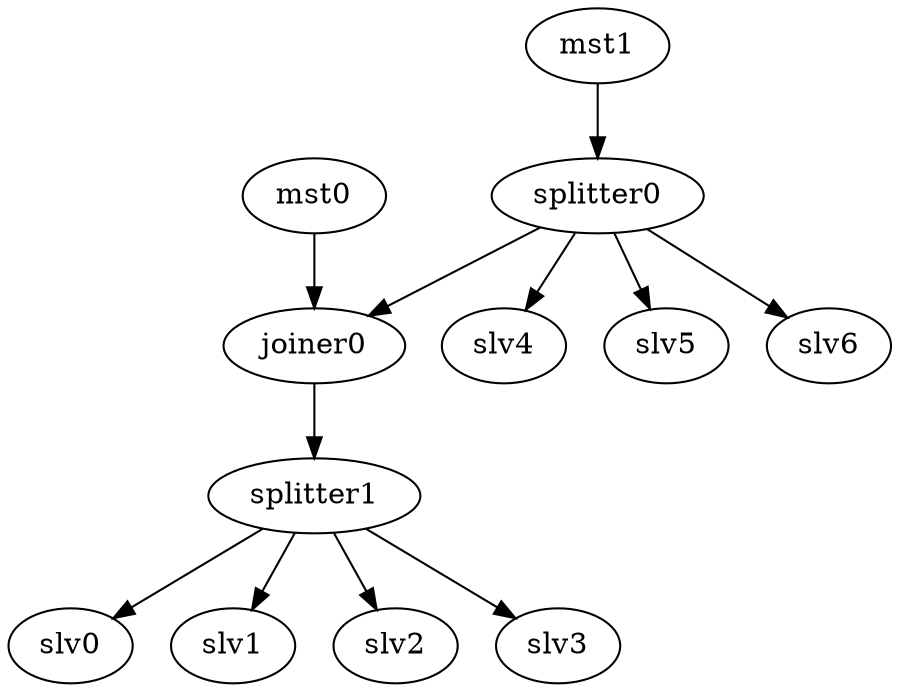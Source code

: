
digraph example1 {
    
mst0 -> joiner0 ;
mst1 -> splitter0 ;
splitter0 -> joiner0 ;
splitter0 -> slv4;
splitter0 -> slv5;
splitter0 -> slv6;
joiner0 -> splitter1;
splitter1 -> slv0;
splitter1 -> slv1;
splitter1 -> slv2;
splitter1 -> slv3;
}
